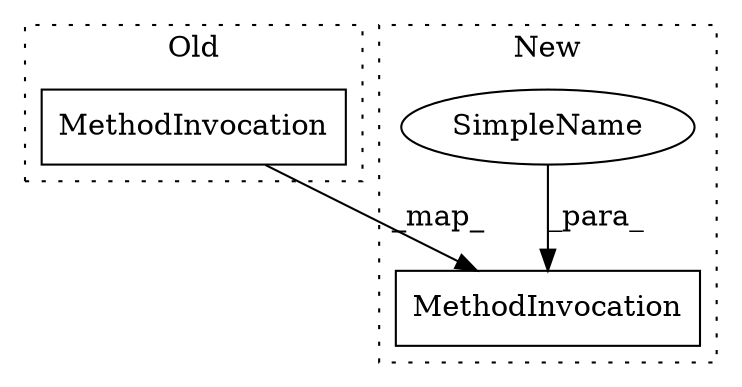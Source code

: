 digraph G {
subgraph cluster0 {
2 [label="MethodInvocation" a="32" s="31681,31715" l="7,1" shape="box"];
label = "Old";
style="dotted";
}
subgraph cluster1 {
1 [label="MethodInvocation" a="32" s="31783,31870" l="7,1" shape="box"];
3 [label="SimpleName" a="42" s="" l="" shape="ellipse"];
label = "New";
style="dotted";
}
2 -> 1 [label="_map_"];
3 -> 1 [label="_para_"];
}